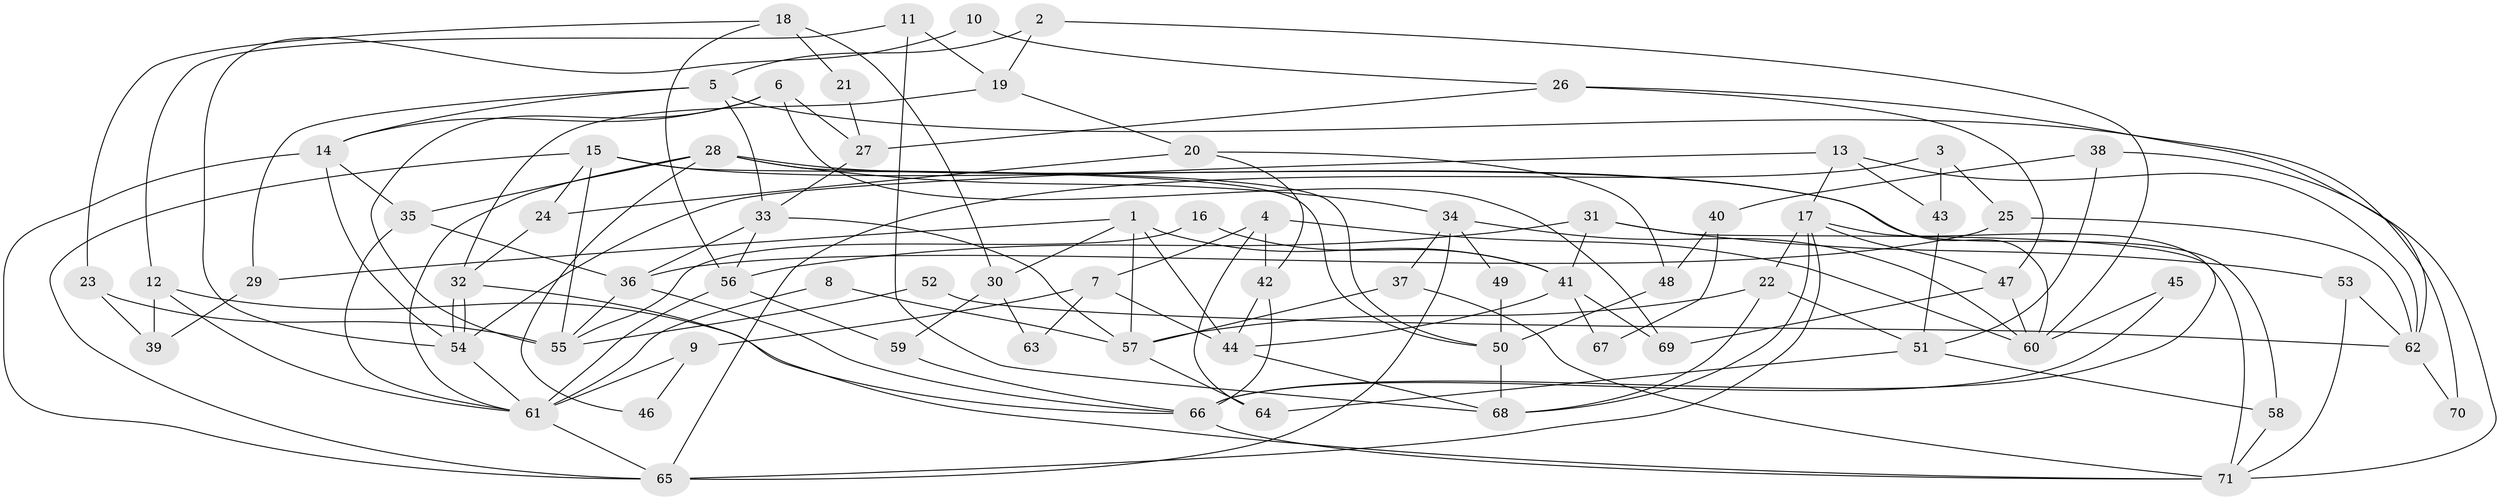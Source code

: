 // coarse degree distribution, {6: 0.19047619047619047, 3: 0.19047619047619047, 5: 0.19047619047619047, 8: 0.11904761904761904, 7: 0.14285714285714285, 4: 0.047619047619047616, 2: 0.09523809523809523, 10: 0.023809523809523808}
// Generated by graph-tools (version 1.1) at 2025/23/03/03/25 07:23:58]
// undirected, 71 vertices, 142 edges
graph export_dot {
graph [start="1"]
  node [color=gray90,style=filled];
  1;
  2;
  3;
  4;
  5;
  6;
  7;
  8;
  9;
  10;
  11;
  12;
  13;
  14;
  15;
  16;
  17;
  18;
  19;
  20;
  21;
  22;
  23;
  24;
  25;
  26;
  27;
  28;
  29;
  30;
  31;
  32;
  33;
  34;
  35;
  36;
  37;
  38;
  39;
  40;
  41;
  42;
  43;
  44;
  45;
  46;
  47;
  48;
  49;
  50;
  51;
  52;
  53;
  54;
  55;
  56;
  57;
  58;
  59;
  60;
  61;
  62;
  63;
  64;
  65;
  66;
  67;
  68;
  69;
  70;
  71;
  1 -- 57;
  1 -- 44;
  1 -- 29;
  1 -- 30;
  1 -- 41;
  2 -- 19;
  2 -- 60;
  2 -- 5;
  3 -- 43;
  3 -- 65;
  3 -- 25;
  4 -- 64;
  4 -- 60;
  4 -- 7;
  4 -- 42;
  5 -- 33;
  5 -- 14;
  5 -- 29;
  5 -- 70;
  6 -- 69;
  6 -- 14;
  6 -- 27;
  6 -- 55;
  7 -- 44;
  7 -- 9;
  7 -- 63;
  8 -- 61;
  8 -- 57;
  9 -- 61;
  9 -- 46;
  10 -- 54;
  10 -- 26;
  11 -- 12;
  11 -- 68;
  11 -- 19;
  12 -- 61;
  12 -- 66;
  12 -- 39;
  13 -- 62;
  13 -- 54;
  13 -- 17;
  13 -- 43;
  14 -- 35;
  14 -- 54;
  14 -- 65;
  15 -- 55;
  15 -- 65;
  15 -- 24;
  15 -- 50;
  15 -- 58;
  16 -- 55;
  16 -- 41;
  17 -- 68;
  17 -- 22;
  17 -- 47;
  17 -- 65;
  17 -- 66;
  18 -- 56;
  18 -- 30;
  18 -- 21;
  18 -- 23;
  19 -- 32;
  19 -- 20;
  20 -- 42;
  20 -- 24;
  20 -- 48;
  21 -- 27;
  22 -- 68;
  22 -- 51;
  22 -- 57;
  23 -- 39;
  23 -- 55;
  24 -- 32;
  25 -- 36;
  25 -- 62;
  26 -- 27;
  26 -- 47;
  26 -- 62;
  27 -- 33;
  28 -- 61;
  28 -- 35;
  28 -- 34;
  28 -- 46;
  28 -- 50;
  28 -- 60;
  29 -- 39;
  30 -- 59;
  30 -- 63;
  31 -- 71;
  31 -- 53;
  31 -- 41;
  31 -- 56;
  32 -- 54;
  32 -- 54;
  32 -- 71;
  33 -- 56;
  33 -- 36;
  33 -- 57;
  34 -- 65;
  34 -- 37;
  34 -- 49;
  34 -- 60;
  35 -- 36;
  35 -- 61;
  36 -- 66;
  36 -- 55;
  37 -- 57;
  37 -- 71;
  38 -- 71;
  38 -- 51;
  38 -- 40;
  40 -- 48;
  40 -- 67;
  41 -- 44;
  41 -- 67;
  41 -- 69;
  42 -- 66;
  42 -- 44;
  43 -- 51;
  44 -- 68;
  45 -- 60;
  45 -- 66;
  47 -- 60;
  47 -- 69;
  48 -- 50;
  49 -- 50;
  50 -- 68;
  51 -- 58;
  51 -- 64;
  52 -- 62;
  52 -- 55;
  53 -- 62;
  53 -- 71;
  54 -- 61;
  56 -- 61;
  56 -- 59;
  57 -- 64;
  58 -- 71;
  59 -- 66;
  61 -- 65;
  62 -- 70;
  66 -- 71;
}
